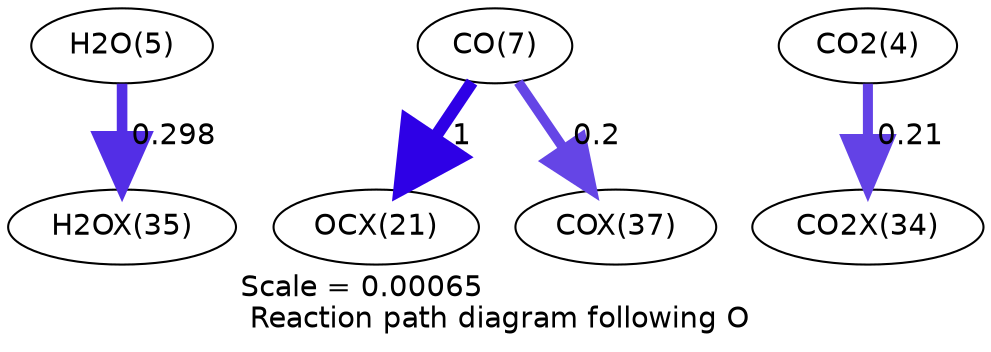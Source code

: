 digraph reaction_paths {
center=1;
s7 -> s35[fontname="Helvetica", penwidth=5.09, arrowsize=2.54, color="0.7, 0.798, 0.9"
, label=" 0.298"];
s9 -> s26[fontname="Helvetica", penwidth=6, arrowsize=3, color="0.7, 1.5, 0.9"
, label=" 1"];
s9 -> s37[fontname="Helvetica", penwidth=4.78, arrowsize=2.39, color="0.7, 0.7, 0.9"
, label=" 0.2"];
s6 -> s34[fontname="Helvetica", penwidth=4.82, arrowsize=2.41, color="0.7, 0.71, 0.9"
, label=" 0.21"];
s6 [ fontname="Helvetica", label="CO2(4)"];
s7 [ fontname="Helvetica", label="H2O(5)"];
s9 [ fontname="Helvetica", label="CO(7)"];
s26 [ fontname="Helvetica", label="OCX(21)"];
s34 [ fontname="Helvetica", label="CO2X(34)"];
s35 [ fontname="Helvetica", label="H2OX(35)"];
s37 [ fontname="Helvetica", label="COX(37)"];
 label = "Scale = 0.00065\l Reaction path diagram following O";
 fontname = "Helvetica";
}
